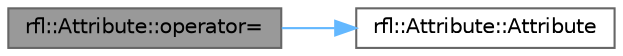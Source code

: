 digraph "rfl::Attribute::operator="
{
 // LATEX_PDF_SIZE
  bgcolor="transparent";
  edge [fontname=Helvetica,fontsize=10,labelfontname=Helvetica,labelfontsize=10];
  node [fontname=Helvetica,fontsize=10,shape=box,height=0.2,width=0.4];
  rankdir="LR";
  Node1 [id="Node000001",label="rfl::Attribute::operator=",height=0.2,width=0.4,color="gray40", fillcolor="grey60", style="filled", fontcolor="black",tooltip="Assigns the underlying object."];
  Node1 -> Node2 [id="edge2_Node000001_Node000002",color="steelblue1",style="solid",tooltip=" "];
  Node2 [id="Node000002",label="rfl::Attribute::Attribute",height=0.2,width=0.4,color="grey40", fillcolor="white", style="filled",URL="$structrfl_1_1_attribute.html#a18f18938fa49526d8cb1c3a964050d20",tooltip=" "];
}
